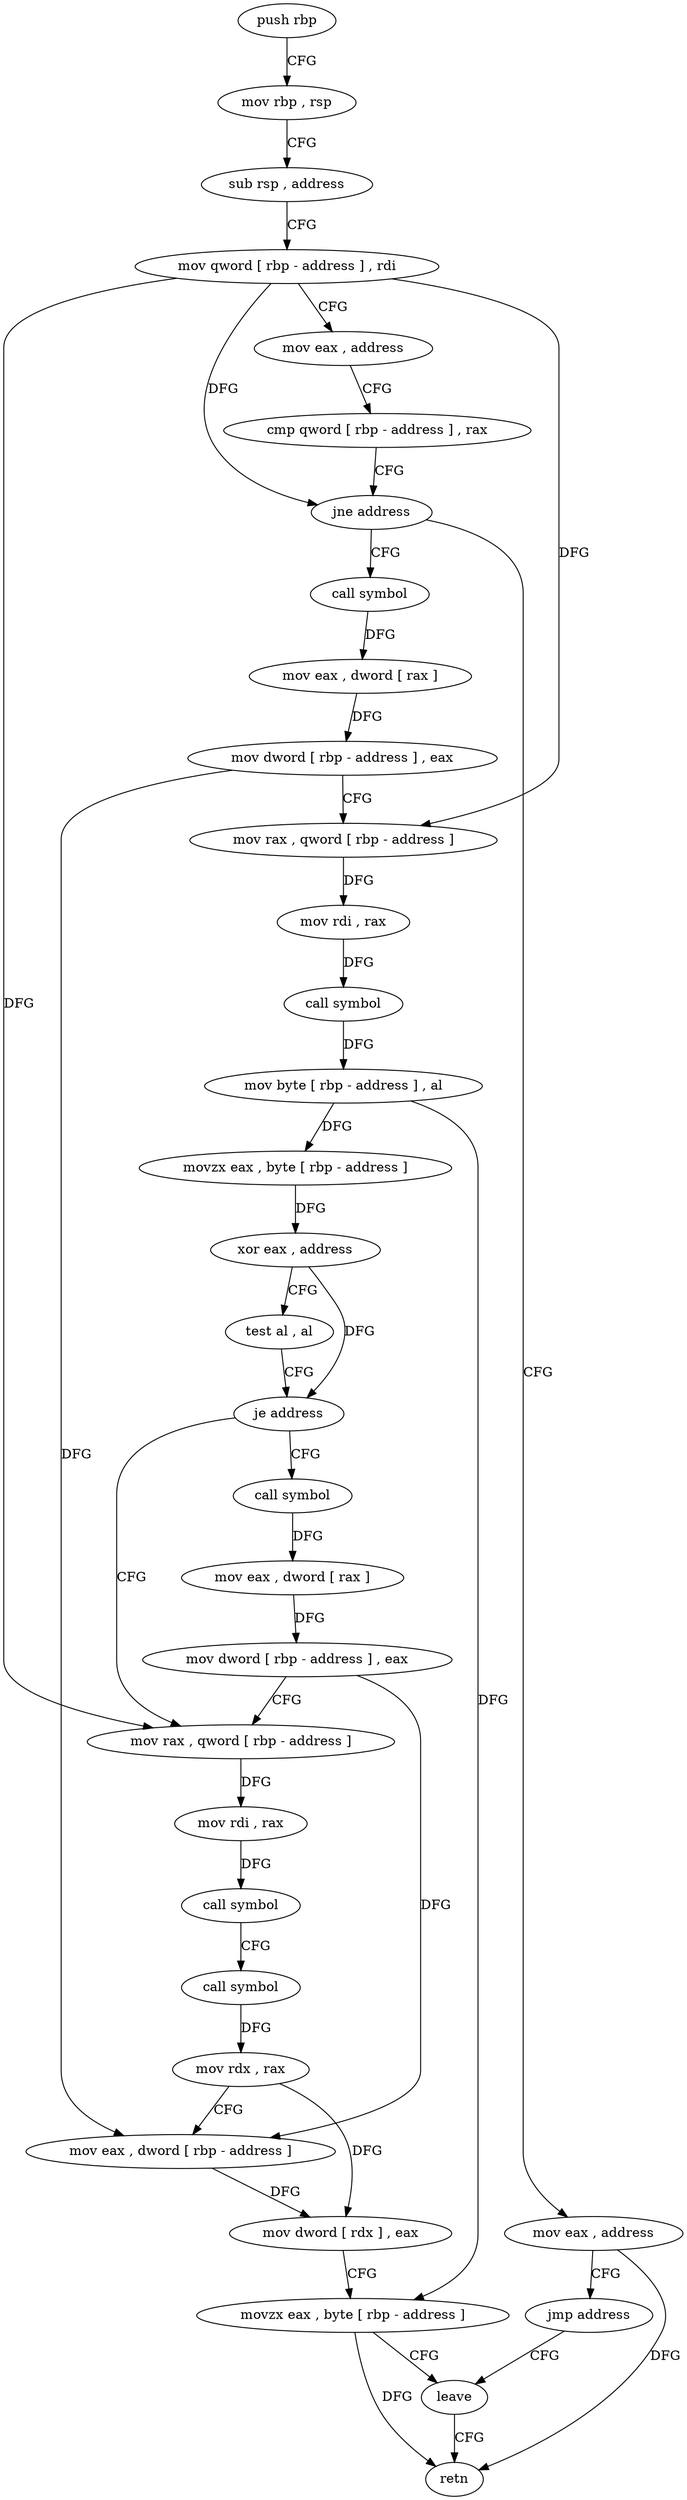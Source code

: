 digraph "func" {
"4458606" [label = "push rbp" ]
"4458607" [label = "mov rbp , rsp" ]
"4458610" [label = "sub rsp , address" ]
"4458614" [label = "mov qword [ rbp - address ] , rdi" ]
"4458618" [label = "mov eax , address" ]
"4458623" [label = "cmp qword [ rbp - address ] , rax" ]
"4458627" [label = "jne address" ]
"4458636" [label = "call symbol" ]
"4458629" [label = "mov eax , address" ]
"4458641" [label = "mov eax , dword [ rax ]" ]
"4458643" [label = "mov dword [ rbp - address ] , eax" ]
"4458646" [label = "mov rax , qword [ rbp - address ]" ]
"4458650" [label = "mov rdi , rax" ]
"4458653" [label = "call symbol" ]
"4458658" [label = "mov byte [ rbp - address ] , al" ]
"4458661" [label = "movzx eax , byte [ rbp - address ]" ]
"4458665" [label = "xor eax , address" ]
"4458668" [label = "test al , al" ]
"4458670" [label = "je address" ]
"4458682" [label = "mov rax , qword [ rbp - address ]" ]
"4458672" [label = "call symbol" ]
"4458634" [label = "jmp address" ]
"4458711" [label = "leave" ]
"4458686" [label = "mov rdi , rax" ]
"4458689" [label = "call symbol" ]
"4458694" [label = "call symbol" ]
"4458699" [label = "mov rdx , rax" ]
"4458702" [label = "mov eax , dword [ rbp - address ]" ]
"4458705" [label = "mov dword [ rdx ] , eax" ]
"4458707" [label = "movzx eax , byte [ rbp - address ]" ]
"4458677" [label = "mov eax , dword [ rax ]" ]
"4458679" [label = "mov dword [ rbp - address ] , eax" ]
"4458712" [label = "retn" ]
"4458606" -> "4458607" [ label = "CFG" ]
"4458607" -> "4458610" [ label = "CFG" ]
"4458610" -> "4458614" [ label = "CFG" ]
"4458614" -> "4458618" [ label = "CFG" ]
"4458614" -> "4458627" [ label = "DFG" ]
"4458614" -> "4458646" [ label = "DFG" ]
"4458614" -> "4458682" [ label = "DFG" ]
"4458618" -> "4458623" [ label = "CFG" ]
"4458623" -> "4458627" [ label = "CFG" ]
"4458627" -> "4458636" [ label = "CFG" ]
"4458627" -> "4458629" [ label = "CFG" ]
"4458636" -> "4458641" [ label = "DFG" ]
"4458629" -> "4458634" [ label = "CFG" ]
"4458629" -> "4458712" [ label = "DFG" ]
"4458641" -> "4458643" [ label = "DFG" ]
"4458643" -> "4458646" [ label = "CFG" ]
"4458643" -> "4458702" [ label = "DFG" ]
"4458646" -> "4458650" [ label = "DFG" ]
"4458650" -> "4458653" [ label = "DFG" ]
"4458653" -> "4458658" [ label = "DFG" ]
"4458658" -> "4458661" [ label = "DFG" ]
"4458658" -> "4458707" [ label = "DFG" ]
"4458661" -> "4458665" [ label = "DFG" ]
"4458665" -> "4458668" [ label = "CFG" ]
"4458665" -> "4458670" [ label = "DFG" ]
"4458668" -> "4458670" [ label = "CFG" ]
"4458670" -> "4458682" [ label = "CFG" ]
"4458670" -> "4458672" [ label = "CFG" ]
"4458682" -> "4458686" [ label = "DFG" ]
"4458672" -> "4458677" [ label = "DFG" ]
"4458634" -> "4458711" [ label = "CFG" ]
"4458711" -> "4458712" [ label = "CFG" ]
"4458686" -> "4458689" [ label = "DFG" ]
"4458689" -> "4458694" [ label = "CFG" ]
"4458694" -> "4458699" [ label = "DFG" ]
"4458699" -> "4458702" [ label = "CFG" ]
"4458699" -> "4458705" [ label = "DFG" ]
"4458702" -> "4458705" [ label = "DFG" ]
"4458705" -> "4458707" [ label = "CFG" ]
"4458707" -> "4458711" [ label = "CFG" ]
"4458707" -> "4458712" [ label = "DFG" ]
"4458677" -> "4458679" [ label = "DFG" ]
"4458679" -> "4458682" [ label = "CFG" ]
"4458679" -> "4458702" [ label = "DFG" ]
}
